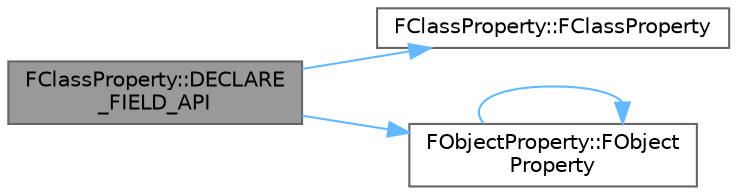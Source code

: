 digraph "FClassProperty::DECLARE_FIELD_API"
{
 // INTERACTIVE_SVG=YES
 // LATEX_PDF_SIZE
  bgcolor="transparent";
  edge [fontname=Helvetica,fontsize=10,labelfontname=Helvetica,labelfontsize=10];
  node [fontname=Helvetica,fontsize=10,shape=box,height=0.2,width=0.4];
  rankdir="LR";
  Node1 [id="Node000001",label="FClassProperty::DECLARE\l_FIELD_API",height=0.2,width=0.4,color="gray40", fillcolor="grey60", style="filled", fontcolor="black",tooltip=" "];
  Node1 -> Node2 [id="edge1_Node000001_Node000002",color="steelblue1",style="solid",tooltip=" "];
  Node2 [id="Node000002",label="FClassProperty::FClassProperty",height=0.2,width=0.4,color="grey40", fillcolor="white", style="filled",URL="$df/deb/classFClassProperty.html#ab208ec5e939cb6b500bc01659f93f434",tooltip=" "];
  Node1 -> Node3 [id="edge2_Node000001_Node000003",color="steelblue1",style="solid",tooltip=" "];
  Node3 [id="Node000003",label="FObjectProperty::FObject\lProperty",height=0.2,width=0.4,color="grey40", fillcolor="white", style="filled",URL="$df/df7/classFObjectProperty.html#a79f50826f1ed2f3d8062c2a5e8484f55",tooltip="Constructor used for constructing compiled in properties."];
  Node3 -> Node3 [id="edge3_Node000003_Node000003",color="steelblue1",style="solid",tooltip=" "];
}
